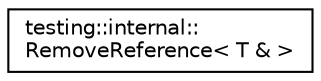 digraph "Graphical Class Hierarchy"
{
  edge [fontname="Helvetica",fontsize="10",labelfontname="Helvetica",labelfontsize="10"];
  node [fontname="Helvetica",fontsize="10",shape=record];
  rankdir="LR";
  Node1 [label="testing::internal::\lRemoveReference\< T & \>",height=0.2,width=0.4,color="black", fillcolor="white", style="filled",URL="$structtesting_1_1internal_1_1_remove_reference_3_01_t_01_6_01_4.html"];
}
